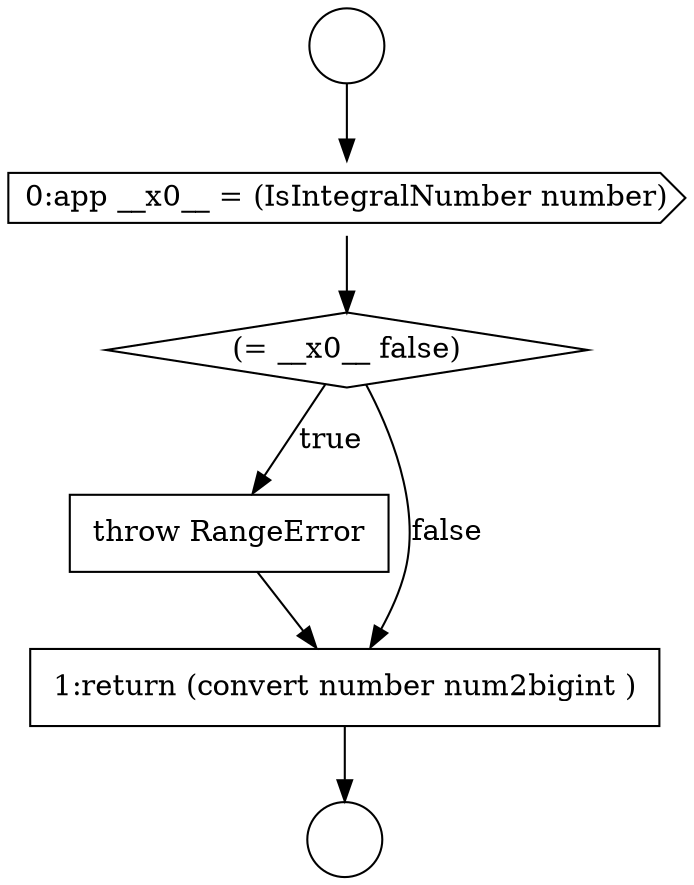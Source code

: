 digraph {
  node12731 [shape=cds, label=<<font color="black">0:app __x0__ = (IsIntegralNumber number)</font>> color="black" fillcolor="white" style=filled]
  node12732 [shape=diamond, label=<<font color="black">(= __x0__ false)</font>> color="black" fillcolor="white" style=filled]
  node12733 [shape=none, margin=0, label=<<font color="black">
    <table border="0" cellborder="1" cellspacing="0" cellpadding="10">
      <tr><td align="left">throw RangeError</td></tr>
    </table>
  </font>> color="black" fillcolor="white" style=filled]
  node12730 [shape=circle label=" " color="black" fillcolor="white" style=filled]
  node12734 [shape=none, margin=0, label=<<font color="black">
    <table border="0" cellborder="1" cellspacing="0" cellpadding="10">
      <tr><td align="left">1:return (convert number num2bigint )</td></tr>
    </table>
  </font>> color="black" fillcolor="white" style=filled]
  node12729 [shape=circle label=" " color="black" fillcolor="white" style=filled]
  node12732 -> node12733 [label=<<font color="black">true</font>> color="black"]
  node12732 -> node12734 [label=<<font color="black">false</font>> color="black"]
  node12731 -> node12732 [ color="black"]
  node12729 -> node12731 [ color="black"]
  node12733 -> node12734 [ color="black"]
  node12734 -> node12730 [ color="black"]
}
